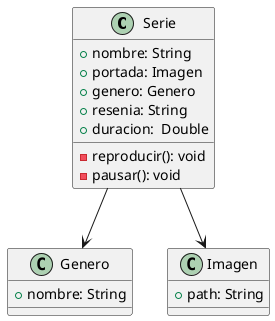 @startuml
class Serie {
    + nombre: String
    + portada: Imagen
    + genero: Genero
    + resenia: String
    + duracion:  Double
    - reproducir(): void
    - pausar(): void
}

class Genero {
    + nombre: String
}

class Imagen {
    + path: String
}

Serie --> Imagen
Serie --> Genero
@enduml